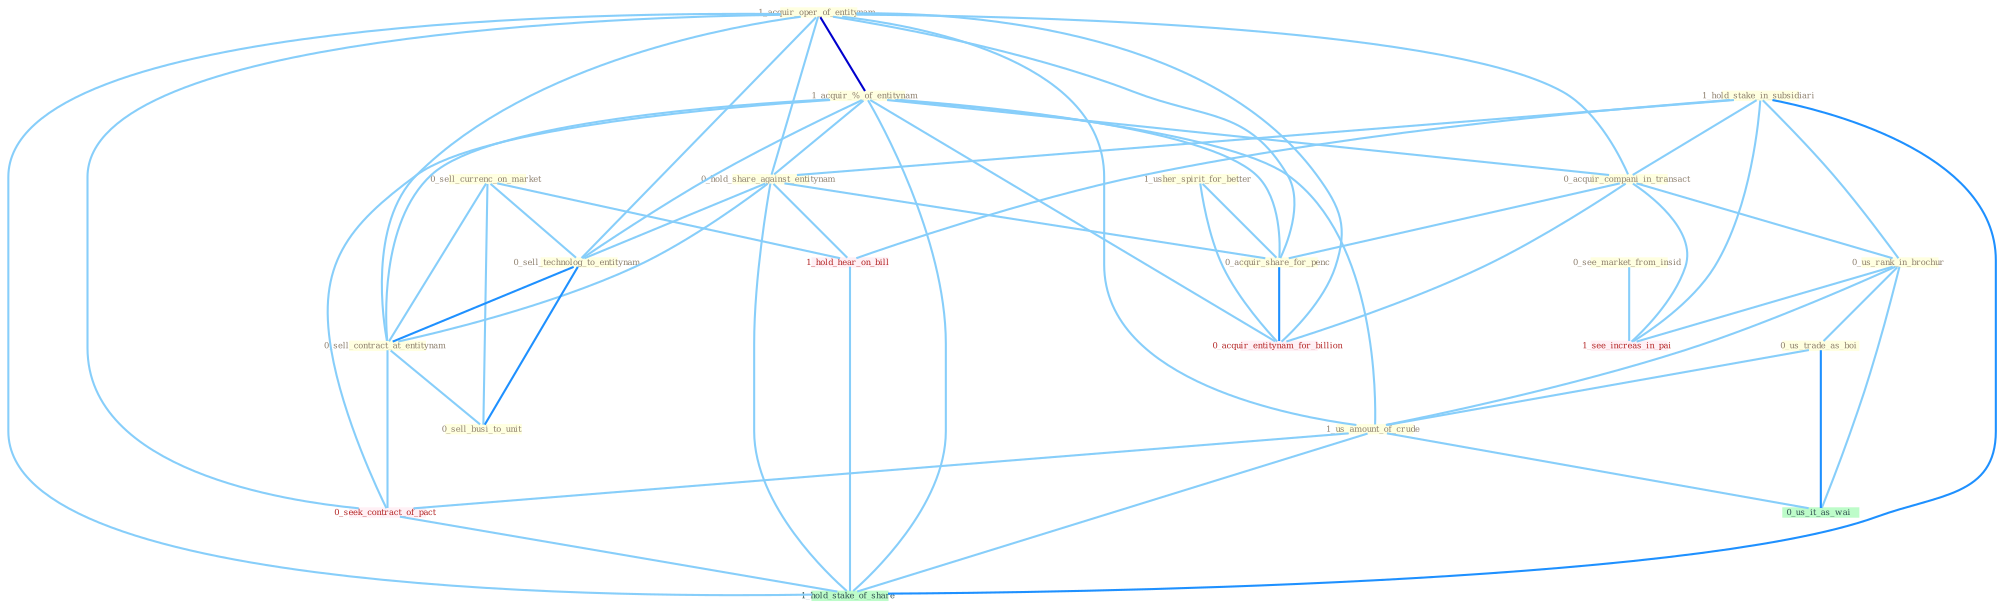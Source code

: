Graph G{ 
    node
    [shape=polygon,style=filled,width=.5,height=.06,color="#BDFCC9",fixedsize=true,fontsize=4,
    fontcolor="#2f4f4f"];
    {node
    [color="#ffffe0", fontcolor="#8b7d6b"] "1_acquir_oper_of_entitynam " "1_usher_spirit_for_better " "0_sell_currenc_on_market " "1_hold_stake_in_subsidiari " "1_acquir_%_of_entitynam " "0_acquir_compani_in_transact " "0_see_market_from_insid " "0_us_rank_in_brochur " "0_us_trade_as_boi " "0_hold_share_against_entitynam " "0_sell_technolog_to_entitynam " "0_acquir_share_for_penc " "0_sell_contract_at_entitynam " "0_sell_busi_to_unit " "1_us_amount_of_crude "}
{node [color="#fff0f5", fontcolor="#b22222"] "0_seek_contract_of_pact " "0_acquir_entitynam_for_billion " "1_see_increas_in_pai " "1_hold_hear_on_bill "}
edge [color="#B0E2FF"];

	"1_acquir_oper_of_entitynam " -- "1_acquir_%_of_entitynam " [w="3", color="#0000cd" , len=0.6];
	"1_acquir_oper_of_entitynam " -- "0_acquir_compani_in_transact " [w="1", color="#87cefa" ];
	"1_acquir_oper_of_entitynam " -- "0_hold_share_against_entitynam " [w="1", color="#87cefa" ];
	"1_acquir_oper_of_entitynam " -- "0_sell_technolog_to_entitynam " [w="1", color="#87cefa" ];
	"1_acquir_oper_of_entitynam " -- "0_acquir_share_for_penc " [w="1", color="#87cefa" ];
	"1_acquir_oper_of_entitynam " -- "0_sell_contract_at_entitynam " [w="1", color="#87cefa" ];
	"1_acquir_oper_of_entitynam " -- "1_us_amount_of_crude " [w="1", color="#87cefa" ];
	"1_acquir_oper_of_entitynam " -- "0_seek_contract_of_pact " [w="1", color="#87cefa" ];
	"1_acquir_oper_of_entitynam " -- "0_acquir_entitynam_for_billion " [w="1", color="#87cefa" ];
	"1_acquir_oper_of_entitynam " -- "1_hold_stake_of_share " [w="1", color="#87cefa" ];
	"1_usher_spirit_for_better " -- "0_acquir_share_for_penc " [w="1", color="#87cefa" ];
	"1_usher_spirit_for_better " -- "0_acquir_entitynam_for_billion " [w="1", color="#87cefa" ];
	"0_sell_currenc_on_market " -- "0_sell_technolog_to_entitynam " [w="1", color="#87cefa" ];
	"0_sell_currenc_on_market " -- "0_sell_contract_at_entitynam " [w="1", color="#87cefa" ];
	"0_sell_currenc_on_market " -- "0_sell_busi_to_unit " [w="1", color="#87cefa" ];
	"0_sell_currenc_on_market " -- "1_hold_hear_on_bill " [w="1", color="#87cefa" ];
	"1_hold_stake_in_subsidiari " -- "0_acquir_compani_in_transact " [w="1", color="#87cefa" ];
	"1_hold_stake_in_subsidiari " -- "0_us_rank_in_brochur " [w="1", color="#87cefa" ];
	"1_hold_stake_in_subsidiari " -- "0_hold_share_against_entitynam " [w="1", color="#87cefa" ];
	"1_hold_stake_in_subsidiari " -- "1_see_increas_in_pai " [w="1", color="#87cefa" ];
	"1_hold_stake_in_subsidiari " -- "1_hold_hear_on_bill " [w="1", color="#87cefa" ];
	"1_hold_stake_in_subsidiari " -- "1_hold_stake_of_share " [w="2", color="#1e90ff" , len=0.8];
	"1_acquir_%_of_entitynam " -- "0_acquir_compani_in_transact " [w="1", color="#87cefa" ];
	"1_acquir_%_of_entitynam " -- "0_hold_share_against_entitynam " [w="1", color="#87cefa" ];
	"1_acquir_%_of_entitynam " -- "0_sell_technolog_to_entitynam " [w="1", color="#87cefa" ];
	"1_acquir_%_of_entitynam " -- "0_acquir_share_for_penc " [w="1", color="#87cefa" ];
	"1_acquir_%_of_entitynam " -- "0_sell_contract_at_entitynam " [w="1", color="#87cefa" ];
	"1_acquir_%_of_entitynam " -- "1_us_amount_of_crude " [w="1", color="#87cefa" ];
	"1_acquir_%_of_entitynam " -- "0_seek_contract_of_pact " [w="1", color="#87cefa" ];
	"1_acquir_%_of_entitynam " -- "0_acquir_entitynam_for_billion " [w="1", color="#87cefa" ];
	"1_acquir_%_of_entitynam " -- "1_hold_stake_of_share " [w="1", color="#87cefa" ];
	"0_acquir_compani_in_transact " -- "0_us_rank_in_brochur " [w="1", color="#87cefa" ];
	"0_acquir_compani_in_transact " -- "0_acquir_share_for_penc " [w="1", color="#87cefa" ];
	"0_acquir_compani_in_transact " -- "0_acquir_entitynam_for_billion " [w="1", color="#87cefa" ];
	"0_acquir_compani_in_transact " -- "1_see_increas_in_pai " [w="1", color="#87cefa" ];
	"0_see_market_from_insid " -- "1_see_increas_in_pai " [w="1", color="#87cefa" ];
	"0_us_rank_in_brochur " -- "0_us_trade_as_boi " [w="1", color="#87cefa" ];
	"0_us_rank_in_brochur " -- "1_us_amount_of_crude " [w="1", color="#87cefa" ];
	"0_us_rank_in_brochur " -- "0_us_it_as_wai " [w="1", color="#87cefa" ];
	"0_us_rank_in_brochur " -- "1_see_increas_in_pai " [w="1", color="#87cefa" ];
	"0_us_trade_as_boi " -- "1_us_amount_of_crude " [w="1", color="#87cefa" ];
	"0_us_trade_as_boi " -- "0_us_it_as_wai " [w="2", color="#1e90ff" , len=0.8];
	"0_hold_share_against_entitynam " -- "0_sell_technolog_to_entitynam " [w="1", color="#87cefa" ];
	"0_hold_share_against_entitynam " -- "0_acquir_share_for_penc " [w="1", color="#87cefa" ];
	"0_hold_share_against_entitynam " -- "0_sell_contract_at_entitynam " [w="1", color="#87cefa" ];
	"0_hold_share_against_entitynam " -- "1_hold_hear_on_bill " [w="1", color="#87cefa" ];
	"0_hold_share_against_entitynam " -- "1_hold_stake_of_share " [w="1", color="#87cefa" ];
	"0_sell_technolog_to_entitynam " -- "0_sell_contract_at_entitynam " [w="2", color="#1e90ff" , len=0.8];
	"0_sell_technolog_to_entitynam " -- "0_sell_busi_to_unit " [w="2", color="#1e90ff" , len=0.8];
	"0_acquir_share_for_penc " -- "0_acquir_entitynam_for_billion " [w="2", color="#1e90ff" , len=0.8];
	"0_sell_contract_at_entitynam " -- "0_sell_busi_to_unit " [w="1", color="#87cefa" ];
	"0_sell_contract_at_entitynam " -- "0_seek_contract_of_pact " [w="1", color="#87cefa" ];
	"1_us_amount_of_crude " -- "0_seek_contract_of_pact " [w="1", color="#87cefa" ];
	"1_us_amount_of_crude " -- "0_us_it_as_wai " [w="1", color="#87cefa" ];
	"1_us_amount_of_crude " -- "1_hold_stake_of_share " [w="1", color="#87cefa" ];
	"0_seek_contract_of_pact " -- "1_hold_stake_of_share " [w="1", color="#87cefa" ];
	"1_hold_hear_on_bill " -- "1_hold_stake_of_share " [w="1", color="#87cefa" ];
}